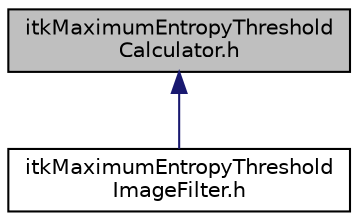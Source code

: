 digraph "itkMaximumEntropyThresholdCalculator.h"
{
 // LATEX_PDF_SIZE
  edge [fontname="Helvetica",fontsize="10",labelfontname="Helvetica",labelfontsize="10"];
  node [fontname="Helvetica",fontsize="10",shape=record];
  Node1 [label="itkMaximumEntropyThreshold\lCalculator.h",height=0.2,width=0.4,color="black", fillcolor="grey75", style="filled", fontcolor="black",tooltip=" "];
  Node1 -> Node2 [dir="back",color="midnightblue",fontsize="10",style="solid",fontname="Helvetica"];
  Node2 [label="itkMaximumEntropyThreshold\lImageFilter.h",height=0.2,width=0.4,color="black", fillcolor="white", style="filled",URL="$itkMaximumEntropyThresholdImageFilter_8h.html",tooltip=" "];
}

